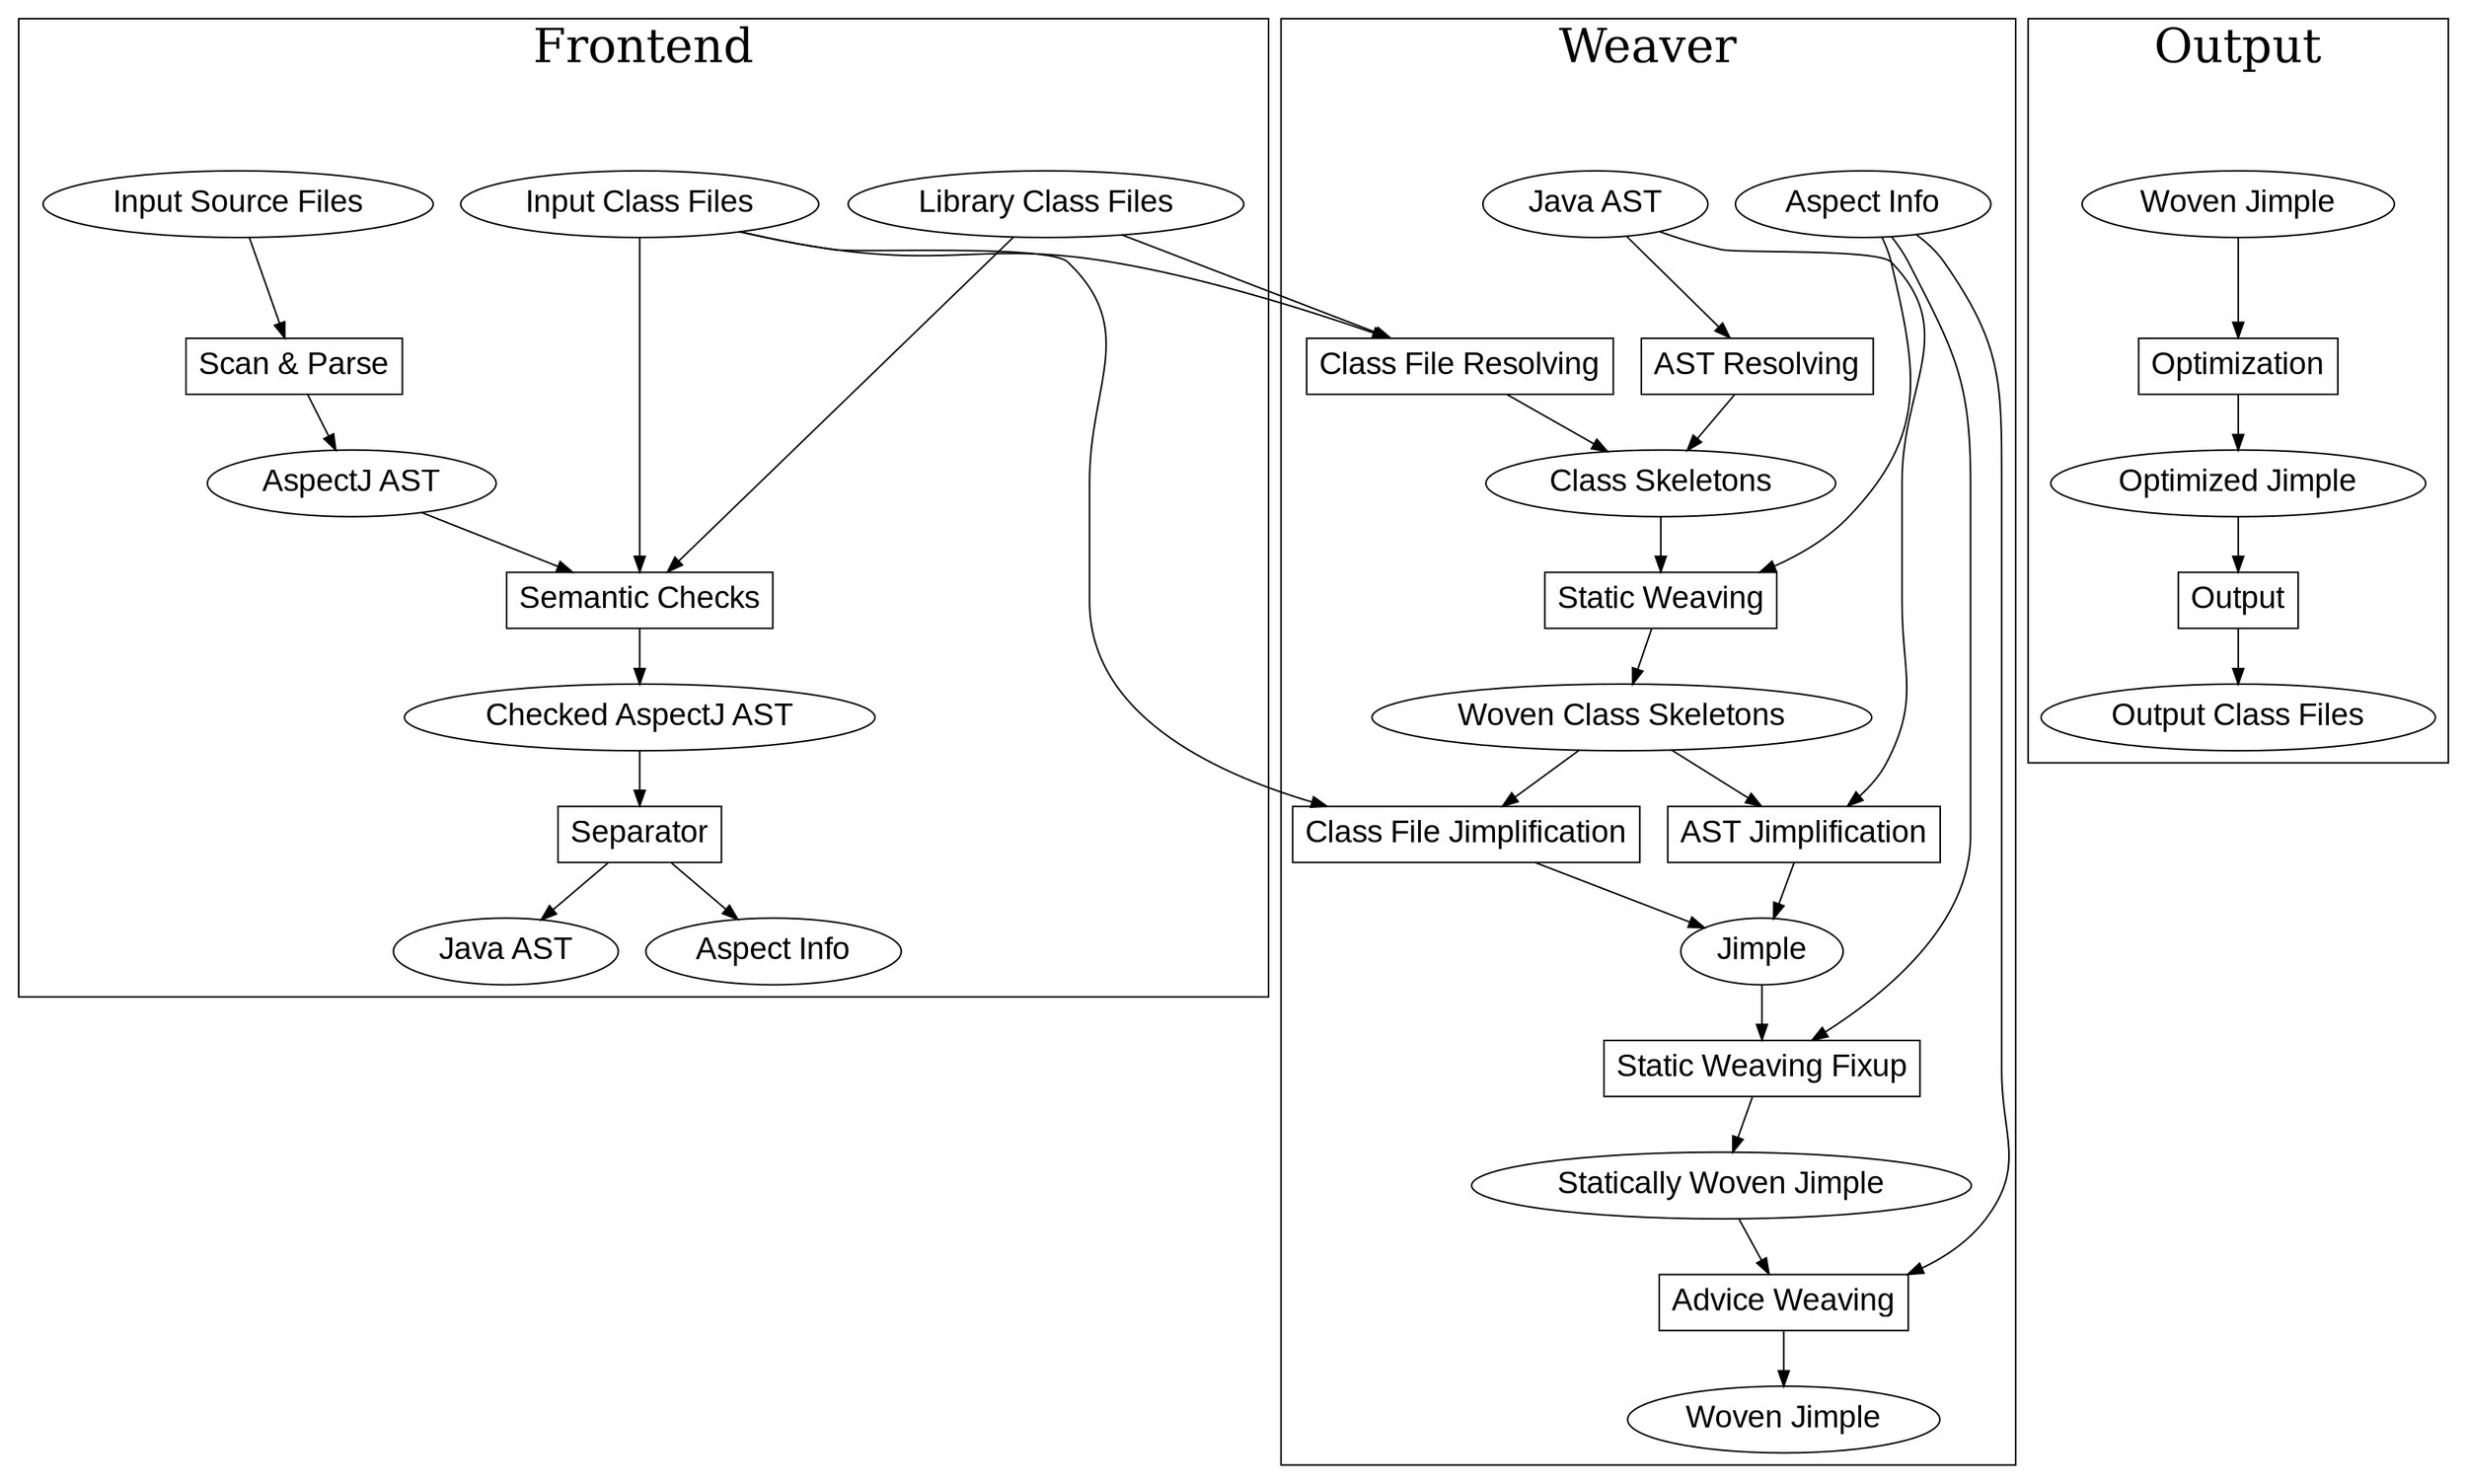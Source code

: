 digraph Overview {
    //size="8,10";
    ratio=compress;

    node [fontsize="20", fontname="Arial"];

subgraph clusterFrontend {
label="Frontend";
fontsize="30";

    subgraph clusterInput {
        style=invis;
	"Input Source Files";
	"Input Class Files";
	"Library Class Files";
    }

    "Input Source Files" ->
    "Scan & Parse" ->
    "AspectJ AST" ->
    "Semantic Checks" ->
    "Checked AspectJ AST" ->
    "Separator" ->
    "Java AST";

    "Separator" ->
    "Aspect Info";

    "Scan & Parse" [shape=box];
    "Semantic Checks" [shape=box];
    "Separator" [shape=box];

    "Input Class Files" ->
    "Semantic Checks";

    "Library Class Files" ->
    "Semantic Checks";
}

subgraph clusterBackend {
label="Weaver";
fontsize="30";

    subgraph clusterRes {
        style=invis;
	"AST Resolving";
	"Class File Resolving";
    }

    subgraph clusterInput2 {
        style=invis;
	"Aspect Info 2" [label="Aspect Info"];
	"Java AST 2" [label="Java AST"];
    }

    "Class File Resolving" [shape=box];
    "AST Resolving" [shape=box];
    "Class File Jimplification" [shape=box];
    "AST Jimplification" [shape=box];
    "Static Weaving" [shape=box];
    "Static Weaving Fixup" [shape=box];
    "Advice Weaving" [shape=box];

    "Input Class Files" ->
    "Class File Resolving" ->
    "Class Skeletons";

    "Library Class Files" ->
    "Class File Resolving";

    "Java AST 2" ->
    "AST Resolving" ->
    "Class Skeletons";

    "Aspect Info 2" ->
    "Static Weaving";

    "Class Skeletons" ->
    "Static Weaving" ->
    "Woven Class Skeletons" ->
    "AST Jimplification" ->
    "Jimple";

    "Woven Class Skeletons" ->
    "Class File Jimplification" ->
    "Jimple" ->
    "Static Weaving Fixup" ->
    "Statically Woven Jimple" ->
    "Advice Weaving";

    "Advice Weaving" ->
    "Woven Jimple";

    "Input Class Files" ->
    "Class File Jimplification";
    
    "Java AST 2" ->
    "AST Jimplification";
    
    "Aspect Info 2" ->
    "Static Weaving Fixup";

    "Aspect Info 2" ->
    "Advice Weaving";
}

subgraph clusterEmit {
label="Output";
fontsize="30";

    subgraph clusterWJ {
        style=invis;
	"Woven Jimple 2" [label="Woven Jimple"];
    }
    "Optimization" [shape=box];
    "Output" [shape=box];

    "Woven Jimple 2" ->
    "Optimization" ->
    "Optimized Jimple" ->
    "Output" ->
    "Output Class Files";

}

}